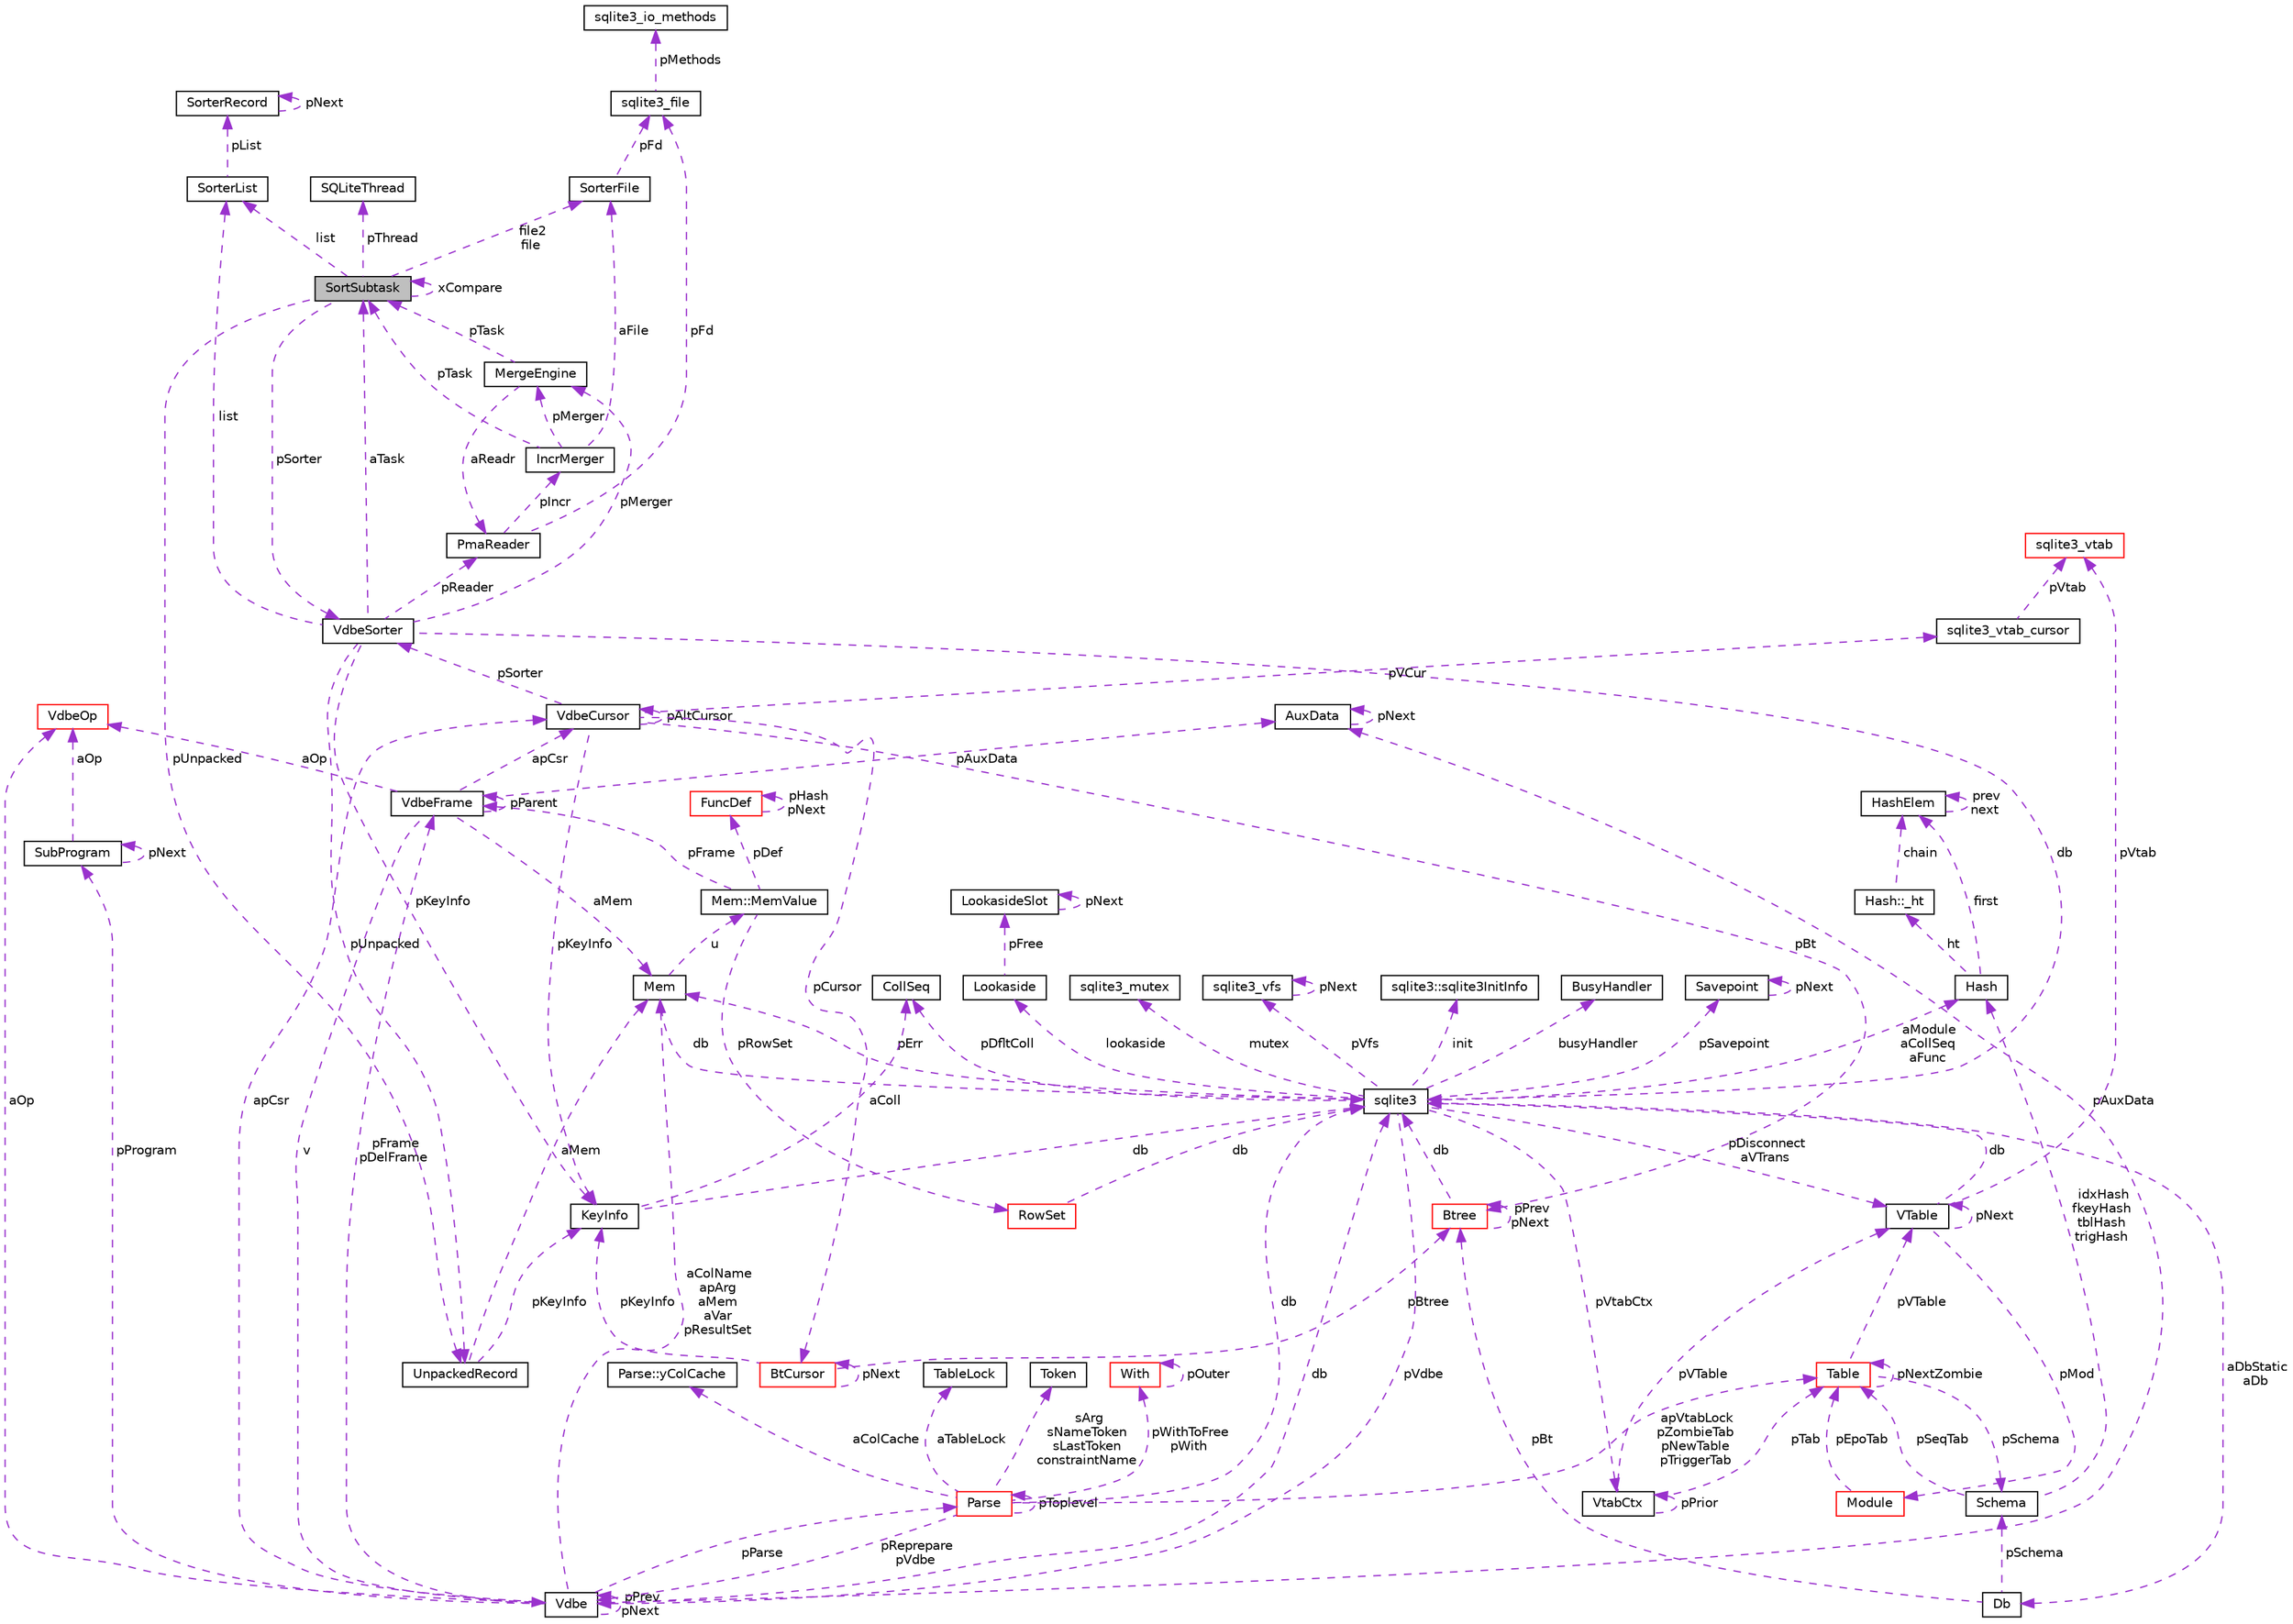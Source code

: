 digraph "SortSubtask"
{
  edge [fontname="Helvetica",fontsize="10",labelfontname="Helvetica",labelfontsize="10"];
  node [fontname="Helvetica",fontsize="10",shape=record];
  Node1 [label="SortSubtask",height=0.2,width=0.4,color="black", fillcolor="grey75", style="filled", fontcolor="black"];
  Node2 -> Node1 [dir="back",color="darkorchid3",fontsize="10",style="dashed",label=" list" ,fontname="Helvetica"];
  Node2 [label="SorterList",height=0.2,width=0.4,color="black", fillcolor="white", style="filled",URL="$structSorterList.html"];
  Node3 -> Node2 [dir="back",color="darkorchid3",fontsize="10",style="dashed",label=" pList" ,fontname="Helvetica"];
  Node3 [label="SorterRecord",height=0.2,width=0.4,color="black", fillcolor="white", style="filled",URL="$structSorterRecord.html"];
  Node3 -> Node3 [dir="back",color="darkorchid3",fontsize="10",style="dashed",label=" pNext" ,fontname="Helvetica"];
  Node4 -> Node1 [dir="back",color="darkorchid3",fontsize="10",style="dashed",label=" pSorter" ,fontname="Helvetica"];
  Node4 [label="VdbeSorter",height=0.2,width=0.4,color="black", fillcolor="white", style="filled",URL="$structVdbeSorter.html"];
  Node2 -> Node4 [dir="back",color="darkorchid3",fontsize="10",style="dashed",label=" list" ,fontname="Helvetica"];
  Node5 -> Node4 [dir="back",color="darkorchid3",fontsize="10",style="dashed",label=" db" ,fontname="Helvetica"];
  Node5 [label="sqlite3",height=0.2,width=0.4,color="black", fillcolor="white", style="filled",URL="$structsqlite3.html"];
  Node6 -> Node5 [dir="back",color="darkorchid3",fontsize="10",style="dashed",label=" pErr" ,fontname="Helvetica"];
  Node6 [label="Mem",height=0.2,width=0.4,color="black", fillcolor="white", style="filled",URL="$structMem.html"];
  Node7 -> Node6 [dir="back",color="darkorchid3",fontsize="10",style="dashed",label=" u" ,fontname="Helvetica"];
  Node7 [label="Mem::MemValue",height=0.2,width=0.4,color="black", fillcolor="white", style="filled",URL="$unionMem_1_1MemValue.html"];
  Node8 -> Node7 [dir="back",color="darkorchid3",fontsize="10",style="dashed",label=" pFrame" ,fontname="Helvetica"];
  Node8 [label="VdbeFrame",height=0.2,width=0.4,color="black", fillcolor="white", style="filled",URL="$structVdbeFrame.html"];
  Node6 -> Node8 [dir="back",color="darkorchid3",fontsize="10",style="dashed",label=" aMem" ,fontname="Helvetica"];
  Node9 -> Node8 [dir="back",color="darkorchid3",fontsize="10",style="dashed",label=" v" ,fontname="Helvetica"];
  Node9 [label="Vdbe",height=0.2,width=0.4,color="black", fillcolor="white", style="filled",URL="$structVdbe.html"];
  Node6 -> Node9 [dir="back",color="darkorchid3",fontsize="10",style="dashed",label=" aColName\napArg\naMem\naVar\npResultSet" ,fontname="Helvetica"];
  Node9 -> Node9 [dir="back",color="darkorchid3",fontsize="10",style="dashed",label=" pPrev\npNext" ,fontname="Helvetica"];
  Node5 -> Node9 [dir="back",color="darkorchid3",fontsize="10",style="dashed",label=" db" ,fontname="Helvetica"];
  Node8 -> Node9 [dir="back",color="darkorchid3",fontsize="10",style="dashed",label=" pFrame\npDelFrame" ,fontname="Helvetica"];
  Node10 -> Node9 [dir="back",color="darkorchid3",fontsize="10",style="dashed",label=" pAuxData" ,fontname="Helvetica"];
  Node10 [label="AuxData",height=0.2,width=0.4,color="black", fillcolor="white", style="filled",URL="$structAuxData.html"];
  Node10 -> Node10 [dir="back",color="darkorchid3",fontsize="10",style="dashed",label=" pNext" ,fontname="Helvetica"];
  Node11 -> Node9 [dir="back",color="darkorchid3",fontsize="10",style="dashed",label=" pProgram" ,fontname="Helvetica"];
  Node11 [label="SubProgram",height=0.2,width=0.4,color="black", fillcolor="white", style="filled",URL="$structSubProgram.html"];
  Node11 -> Node11 [dir="back",color="darkorchid3",fontsize="10",style="dashed",label=" pNext" ,fontname="Helvetica"];
  Node12 -> Node11 [dir="back",color="darkorchid3",fontsize="10",style="dashed",label=" aOp" ,fontname="Helvetica"];
  Node12 [label="VdbeOp",height=0.2,width=0.4,color="red", fillcolor="white", style="filled",URL="$structVdbeOp.html"];
  Node13 -> Node9 [dir="back",color="darkorchid3",fontsize="10",style="dashed",label=" apCsr" ,fontname="Helvetica"];
  Node13 [label="VdbeCursor",height=0.2,width=0.4,color="black", fillcolor="white", style="filled",URL="$structVdbeCursor.html"];
  Node14 -> Node13 [dir="back",color="darkorchid3",fontsize="10",style="dashed",label=" pCursor" ,fontname="Helvetica"];
  Node14 [label="BtCursor",height=0.2,width=0.4,color="red", fillcolor="white", style="filled",URL="$structBtCursor.html"];
  Node14 -> Node14 [dir="back",color="darkorchid3",fontsize="10",style="dashed",label=" pNext" ,fontname="Helvetica"];
  Node15 -> Node14 [dir="back",color="darkorchid3",fontsize="10",style="dashed",label=" pKeyInfo" ,fontname="Helvetica"];
  Node15 [label="KeyInfo",height=0.2,width=0.4,color="black", fillcolor="white", style="filled",URL="$structKeyInfo.html"];
  Node5 -> Node15 [dir="back",color="darkorchid3",fontsize="10",style="dashed",label=" db" ,fontname="Helvetica"];
  Node16 -> Node15 [dir="back",color="darkorchid3",fontsize="10",style="dashed",label=" aColl" ,fontname="Helvetica"];
  Node16 [label="CollSeq",height=0.2,width=0.4,color="black", fillcolor="white", style="filled",URL="$structCollSeq.html"];
  Node17 -> Node14 [dir="back",color="darkorchid3",fontsize="10",style="dashed",label=" pBtree" ,fontname="Helvetica"];
  Node17 [label="Btree",height=0.2,width=0.4,color="red", fillcolor="white", style="filled",URL="$structBtree.html"];
  Node5 -> Node17 [dir="back",color="darkorchid3",fontsize="10",style="dashed",label=" db" ,fontname="Helvetica"];
  Node17 -> Node17 [dir="back",color="darkorchid3",fontsize="10",style="dashed",label=" pPrev\npNext" ,fontname="Helvetica"];
  Node18 -> Node13 [dir="back",color="darkorchid3",fontsize="10",style="dashed",label=" pVCur" ,fontname="Helvetica"];
  Node18 [label="sqlite3_vtab_cursor",height=0.2,width=0.4,color="black", fillcolor="white", style="filled",URL="$structsqlite3__vtab__cursor.html"];
  Node19 -> Node18 [dir="back",color="darkorchid3",fontsize="10",style="dashed",label=" pVtab" ,fontname="Helvetica"];
  Node19 [label="sqlite3_vtab",height=0.2,width=0.4,color="red", fillcolor="white", style="filled",URL="$structsqlite3__vtab.html"];
  Node13 -> Node13 [dir="back",color="darkorchid3",fontsize="10",style="dashed",label=" pAltCursor" ,fontname="Helvetica"];
  Node15 -> Node13 [dir="back",color="darkorchid3",fontsize="10",style="dashed",label=" pKeyInfo" ,fontname="Helvetica"];
  Node17 -> Node13 [dir="back",color="darkorchid3",fontsize="10",style="dashed",label=" pBt" ,fontname="Helvetica"];
  Node4 -> Node13 [dir="back",color="darkorchid3",fontsize="10",style="dashed",label=" pSorter" ,fontname="Helvetica"];
  Node20 -> Node9 [dir="back",color="darkorchid3",fontsize="10",style="dashed",label=" pParse" ,fontname="Helvetica"];
  Node20 [label="Parse",height=0.2,width=0.4,color="red", fillcolor="white", style="filled",URL="$structParse.html"];
  Node9 -> Node20 [dir="back",color="darkorchid3",fontsize="10",style="dashed",label=" pReprepare\npVdbe" ,fontname="Helvetica"];
  Node5 -> Node20 [dir="back",color="darkorchid3",fontsize="10",style="dashed",label=" db" ,fontname="Helvetica"];
  Node21 -> Node20 [dir="back",color="darkorchid3",fontsize="10",style="dashed",label=" aTableLock" ,fontname="Helvetica"];
  Node21 [label="TableLock",height=0.2,width=0.4,color="black", fillcolor="white", style="filled",URL="$structTableLock.html"];
  Node22 -> Node20 [dir="back",color="darkorchid3",fontsize="10",style="dashed",label=" sArg\nsNameToken\nsLastToken\nconstraintName" ,fontname="Helvetica"];
  Node22 [label="Token",height=0.2,width=0.4,color="black", fillcolor="white", style="filled",URL="$structToken.html"];
  Node23 -> Node20 [dir="back",color="darkorchid3",fontsize="10",style="dashed",label=" pWithToFree\npWith" ,fontname="Helvetica"];
  Node23 [label="With",height=0.2,width=0.4,color="red", fillcolor="white", style="filled",URL="$structWith.html"];
  Node23 -> Node23 [dir="back",color="darkorchid3",fontsize="10",style="dashed",label=" pOuter" ,fontname="Helvetica"];
  Node24 -> Node20 [dir="back",color="darkorchid3",fontsize="10",style="dashed",label=" aColCache" ,fontname="Helvetica"];
  Node24 [label="Parse::yColCache",height=0.2,width=0.4,color="black", fillcolor="white", style="filled",URL="$structParse_1_1yColCache.html"];
  Node25 -> Node20 [dir="back",color="darkorchid3",fontsize="10",style="dashed",label=" apVtabLock\npZombieTab\npNewTable\npTriggerTab" ,fontname="Helvetica"];
  Node25 [label="Table",height=0.2,width=0.4,color="red", fillcolor="white", style="filled",URL="$structTable.html"];
  Node26 -> Node25 [dir="back",color="darkorchid3",fontsize="10",style="dashed",label=" pSchema" ,fontname="Helvetica"];
  Node26 [label="Schema",height=0.2,width=0.4,color="black", fillcolor="white", style="filled",URL="$structSchema.html"];
  Node25 -> Node26 [dir="back",color="darkorchid3",fontsize="10",style="dashed",label=" pSeqTab" ,fontname="Helvetica"];
  Node27 -> Node26 [dir="back",color="darkorchid3",fontsize="10",style="dashed",label=" idxHash\nfkeyHash\ntblHash\ntrigHash" ,fontname="Helvetica"];
  Node27 [label="Hash",height=0.2,width=0.4,color="black", fillcolor="white", style="filled",URL="$structHash.html"];
  Node28 -> Node27 [dir="back",color="darkorchid3",fontsize="10",style="dashed",label=" ht" ,fontname="Helvetica"];
  Node28 [label="Hash::_ht",height=0.2,width=0.4,color="black", fillcolor="white", style="filled",URL="$structHash_1_1__ht.html"];
  Node29 -> Node28 [dir="back",color="darkorchid3",fontsize="10",style="dashed",label=" chain" ,fontname="Helvetica"];
  Node29 [label="HashElem",height=0.2,width=0.4,color="black", fillcolor="white", style="filled",URL="$structHashElem.html"];
  Node29 -> Node29 [dir="back",color="darkorchid3",fontsize="10",style="dashed",label=" prev\nnext" ,fontname="Helvetica"];
  Node29 -> Node27 [dir="back",color="darkorchid3",fontsize="10",style="dashed",label=" first" ,fontname="Helvetica"];
  Node30 -> Node25 [dir="back",color="darkorchid3",fontsize="10",style="dashed",label=" pVTable" ,fontname="Helvetica"];
  Node30 [label="VTable",height=0.2,width=0.4,color="black", fillcolor="white", style="filled",URL="$structVTable.html"];
  Node5 -> Node30 [dir="back",color="darkorchid3",fontsize="10",style="dashed",label=" db" ,fontname="Helvetica"];
  Node30 -> Node30 [dir="back",color="darkorchid3",fontsize="10",style="dashed",label=" pNext" ,fontname="Helvetica"];
  Node31 -> Node30 [dir="back",color="darkorchid3",fontsize="10",style="dashed",label=" pMod" ,fontname="Helvetica"];
  Node31 [label="Module",height=0.2,width=0.4,color="red", fillcolor="white", style="filled",URL="$structModule.html"];
  Node25 -> Node31 [dir="back",color="darkorchid3",fontsize="10",style="dashed",label=" pEpoTab" ,fontname="Helvetica"];
  Node19 -> Node30 [dir="back",color="darkorchid3",fontsize="10",style="dashed",label=" pVtab" ,fontname="Helvetica"];
  Node25 -> Node25 [dir="back",color="darkorchid3",fontsize="10",style="dashed",label=" pNextZombie" ,fontname="Helvetica"];
  Node20 -> Node20 [dir="back",color="darkorchid3",fontsize="10",style="dashed",label=" pToplevel" ,fontname="Helvetica"];
  Node12 -> Node9 [dir="back",color="darkorchid3",fontsize="10",style="dashed",label=" aOp" ,fontname="Helvetica"];
  Node8 -> Node8 [dir="back",color="darkorchid3",fontsize="10",style="dashed",label=" pParent" ,fontname="Helvetica"];
  Node10 -> Node8 [dir="back",color="darkorchid3",fontsize="10",style="dashed",label=" pAuxData" ,fontname="Helvetica"];
  Node13 -> Node8 [dir="back",color="darkorchid3",fontsize="10",style="dashed",label=" apCsr" ,fontname="Helvetica"];
  Node12 -> Node8 [dir="back",color="darkorchid3",fontsize="10",style="dashed",label=" aOp" ,fontname="Helvetica"];
  Node32 -> Node7 [dir="back",color="darkorchid3",fontsize="10",style="dashed",label=" pRowSet" ,fontname="Helvetica"];
  Node32 [label="RowSet",height=0.2,width=0.4,color="red", fillcolor="white", style="filled",URL="$structRowSet.html"];
  Node5 -> Node32 [dir="back",color="darkorchid3",fontsize="10",style="dashed",label=" db" ,fontname="Helvetica"];
  Node33 -> Node7 [dir="back",color="darkorchid3",fontsize="10",style="dashed",label=" pDef" ,fontname="Helvetica"];
  Node33 [label="FuncDef",height=0.2,width=0.4,color="red", fillcolor="white", style="filled",URL="$structFuncDef.html"];
  Node33 -> Node33 [dir="back",color="darkorchid3",fontsize="10",style="dashed",label=" pHash\npNext" ,fontname="Helvetica"];
  Node5 -> Node6 [dir="back",color="darkorchid3",fontsize="10",style="dashed",label=" db" ,fontname="Helvetica"];
  Node9 -> Node5 [dir="back",color="darkorchid3",fontsize="10",style="dashed",label=" pVdbe" ,fontname="Helvetica"];
  Node34 -> Node5 [dir="back",color="darkorchid3",fontsize="10",style="dashed",label=" pSavepoint" ,fontname="Helvetica"];
  Node34 [label="Savepoint",height=0.2,width=0.4,color="black", fillcolor="white", style="filled",URL="$structSavepoint.html"];
  Node34 -> Node34 [dir="back",color="darkorchid3",fontsize="10",style="dashed",label=" pNext" ,fontname="Helvetica"];
  Node35 -> Node5 [dir="back",color="darkorchid3",fontsize="10",style="dashed",label=" lookaside" ,fontname="Helvetica"];
  Node35 [label="Lookaside",height=0.2,width=0.4,color="black", fillcolor="white", style="filled",URL="$structLookaside.html"];
  Node36 -> Node35 [dir="back",color="darkorchid3",fontsize="10",style="dashed",label=" pFree" ,fontname="Helvetica"];
  Node36 [label="LookasideSlot",height=0.2,width=0.4,color="black", fillcolor="white", style="filled",URL="$structLookasideSlot.html"];
  Node36 -> Node36 [dir="back",color="darkorchid3",fontsize="10",style="dashed",label=" pNext" ,fontname="Helvetica"];
  Node37 -> Node5 [dir="back",color="darkorchid3",fontsize="10",style="dashed",label=" mutex" ,fontname="Helvetica"];
  Node37 [label="sqlite3_mutex",height=0.2,width=0.4,color="black", fillcolor="white", style="filled",URL="$structsqlite3__mutex.html"];
  Node38 -> Node5 [dir="back",color="darkorchid3",fontsize="10",style="dashed",label=" pVfs" ,fontname="Helvetica"];
  Node38 [label="sqlite3_vfs",height=0.2,width=0.4,color="black", fillcolor="white", style="filled",URL="$structsqlite3__vfs.html"];
  Node38 -> Node38 [dir="back",color="darkorchid3",fontsize="10",style="dashed",label=" pNext" ,fontname="Helvetica"];
  Node39 -> Node5 [dir="back",color="darkorchid3",fontsize="10",style="dashed",label=" init" ,fontname="Helvetica"];
  Node39 [label="sqlite3::sqlite3InitInfo",height=0.2,width=0.4,color="black", fillcolor="white", style="filled",URL="$structsqlite3_1_1sqlite3InitInfo.html"];
  Node40 -> Node5 [dir="back",color="darkorchid3",fontsize="10",style="dashed",label=" busyHandler" ,fontname="Helvetica"];
  Node40 [label="BusyHandler",height=0.2,width=0.4,color="black", fillcolor="white", style="filled",URL="$structBusyHandler.html"];
  Node41 -> Node5 [dir="back",color="darkorchid3",fontsize="10",style="dashed",label=" pVtabCtx" ,fontname="Helvetica"];
  Node41 [label="VtabCtx",height=0.2,width=0.4,color="black", fillcolor="white", style="filled",URL="$structVtabCtx.html"];
  Node41 -> Node41 [dir="back",color="darkorchid3",fontsize="10",style="dashed",label=" pPrior" ,fontname="Helvetica"];
  Node30 -> Node41 [dir="back",color="darkorchid3",fontsize="10",style="dashed",label=" pVTable" ,fontname="Helvetica"];
  Node25 -> Node41 [dir="back",color="darkorchid3",fontsize="10",style="dashed",label=" pTab" ,fontname="Helvetica"];
  Node16 -> Node5 [dir="back",color="darkorchid3",fontsize="10",style="dashed",label=" pDfltColl" ,fontname="Helvetica"];
  Node30 -> Node5 [dir="back",color="darkorchid3",fontsize="10",style="dashed",label=" pDisconnect\naVTrans" ,fontname="Helvetica"];
  Node42 -> Node5 [dir="back",color="darkorchid3",fontsize="10",style="dashed",label=" aDbStatic\naDb" ,fontname="Helvetica"];
  Node42 [label="Db",height=0.2,width=0.4,color="black", fillcolor="white", style="filled",URL="$structDb.html"];
  Node26 -> Node42 [dir="back",color="darkorchid3",fontsize="10",style="dashed",label=" pSchema" ,fontname="Helvetica"];
  Node17 -> Node42 [dir="back",color="darkorchid3",fontsize="10",style="dashed",label=" pBt" ,fontname="Helvetica"];
  Node27 -> Node5 [dir="back",color="darkorchid3",fontsize="10",style="dashed",label=" aModule\naCollSeq\naFunc" ,fontname="Helvetica"];
  Node43 -> Node4 [dir="back",color="darkorchid3",fontsize="10",style="dashed",label=" pMerger" ,fontname="Helvetica"];
  Node43 [label="MergeEngine",height=0.2,width=0.4,color="black", fillcolor="white", style="filled",URL="$structMergeEngine.html"];
  Node44 -> Node43 [dir="back",color="darkorchid3",fontsize="10",style="dashed",label=" aReadr" ,fontname="Helvetica"];
  Node44 [label="PmaReader",height=0.2,width=0.4,color="black", fillcolor="white", style="filled",URL="$structPmaReader.html"];
  Node45 -> Node44 [dir="back",color="darkorchid3",fontsize="10",style="dashed",label=" pFd" ,fontname="Helvetica"];
  Node45 [label="sqlite3_file",height=0.2,width=0.4,color="black", fillcolor="white", style="filled",URL="$structsqlite3__file.html"];
  Node46 -> Node45 [dir="back",color="darkorchid3",fontsize="10",style="dashed",label=" pMethods" ,fontname="Helvetica"];
  Node46 [label="sqlite3_io_methods",height=0.2,width=0.4,color="black", fillcolor="white", style="filled",URL="$structsqlite3__io__methods.html"];
  Node47 -> Node44 [dir="back",color="darkorchid3",fontsize="10",style="dashed",label=" pIncr" ,fontname="Helvetica"];
  Node47 [label="IncrMerger",height=0.2,width=0.4,color="black", fillcolor="white", style="filled",URL="$structIncrMerger.html"];
  Node43 -> Node47 [dir="back",color="darkorchid3",fontsize="10",style="dashed",label=" pMerger" ,fontname="Helvetica"];
  Node48 -> Node47 [dir="back",color="darkorchid3",fontsize="10",style="dashed",label=" aFile" ,fontname="Helvetica"];
  Node48 [label="SorterFile",height=0.2,width=0.4,color="black", fillcolor="white", style="filled",URL="$structSorterFile.html"];
  Node45 -> Node48 [dir="back",color="darkorchid3",fontsize="10",style="dashed",label=" pFd" ,fontname="Helvetica"];
  Node1 -> Node47 [dir="back",color="darkorchid3",fontsize="10",style="dashed",label=" pTask" ,fontname="Helvetica"];
  Node1 -> Node43 [dir="back",color="darkorchid3",fontsize="10",style="dashed",label=" pTask" ,fontname="Helvetica"];
  Node44 -> Node4 [dir="back",color="darkorchid3",fontsize="10",style="dashed",label=" pReader" ,fontname="Helvetica"];
  Node15 -> Node4 [dir="back",color="darkorchid3",fontsize="10",style="dashed",label=" pKeyInfo" ,fontname="Helvetica"];
  Node49 -> Node4 [dir="back",color="darkorchid3",fontsize="10",style="dashed",label=" pUnpacked" ,fontname="Helvetica"];
  Node49 [label="UnpackedRecord",height=0.2,width=0.4,color="black", fillcolor="white", style="filled",URL="$structUnpackedRecord.html"];
  Node6 -> Node49 [dir="back",color="darkorchid3",fontsize="10",style="dashed",label=" aMem" ,fontname="Helvetica"];
  Node15 -> Node49 [dir="back",color="darkorchid3",fontsize="10",style="dashed",label=" pKeyInfo" ,fontname="Helvetica"];
  Node1 -> Node4 [dir="back",color="darkorchid3",fontsize="10",style="dashed",label=" aTask" ,fontname="Helvetica"];
  Node50 -> Node1 [dir="back",color="darkorchid3",fontsize="10",style="dashed",label=" pThread" ,fontname="Helvetica"];
  Node50 [label="SQLiteThread",height=0.2,width=0.4,color="black", fillcolor="white", style="filled",URL="$structSQLiteThread.html"];
  Node49 -> Node1 [dir="back",color="darkorchid3",fontsize="10",style="dashed",label=" pUnpacked" ,fontname="Helvetica"];
  Node48 -> Node1 [dir="back",color="darkorchid3",fontsize="10",style="dashed",label=" file2\nfile" ,fontname="Helvetica"];
  Node1 -> Node1 [dir="back",color="darkorchid3",fontsize="10",style="dashed",label=" xCompare" ,fontname="Helvetica"];
}
